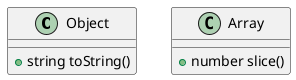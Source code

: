 @startuml built-in
class Object {
  + string toString()
}
class Array {
  + number slice()
}
@enduml